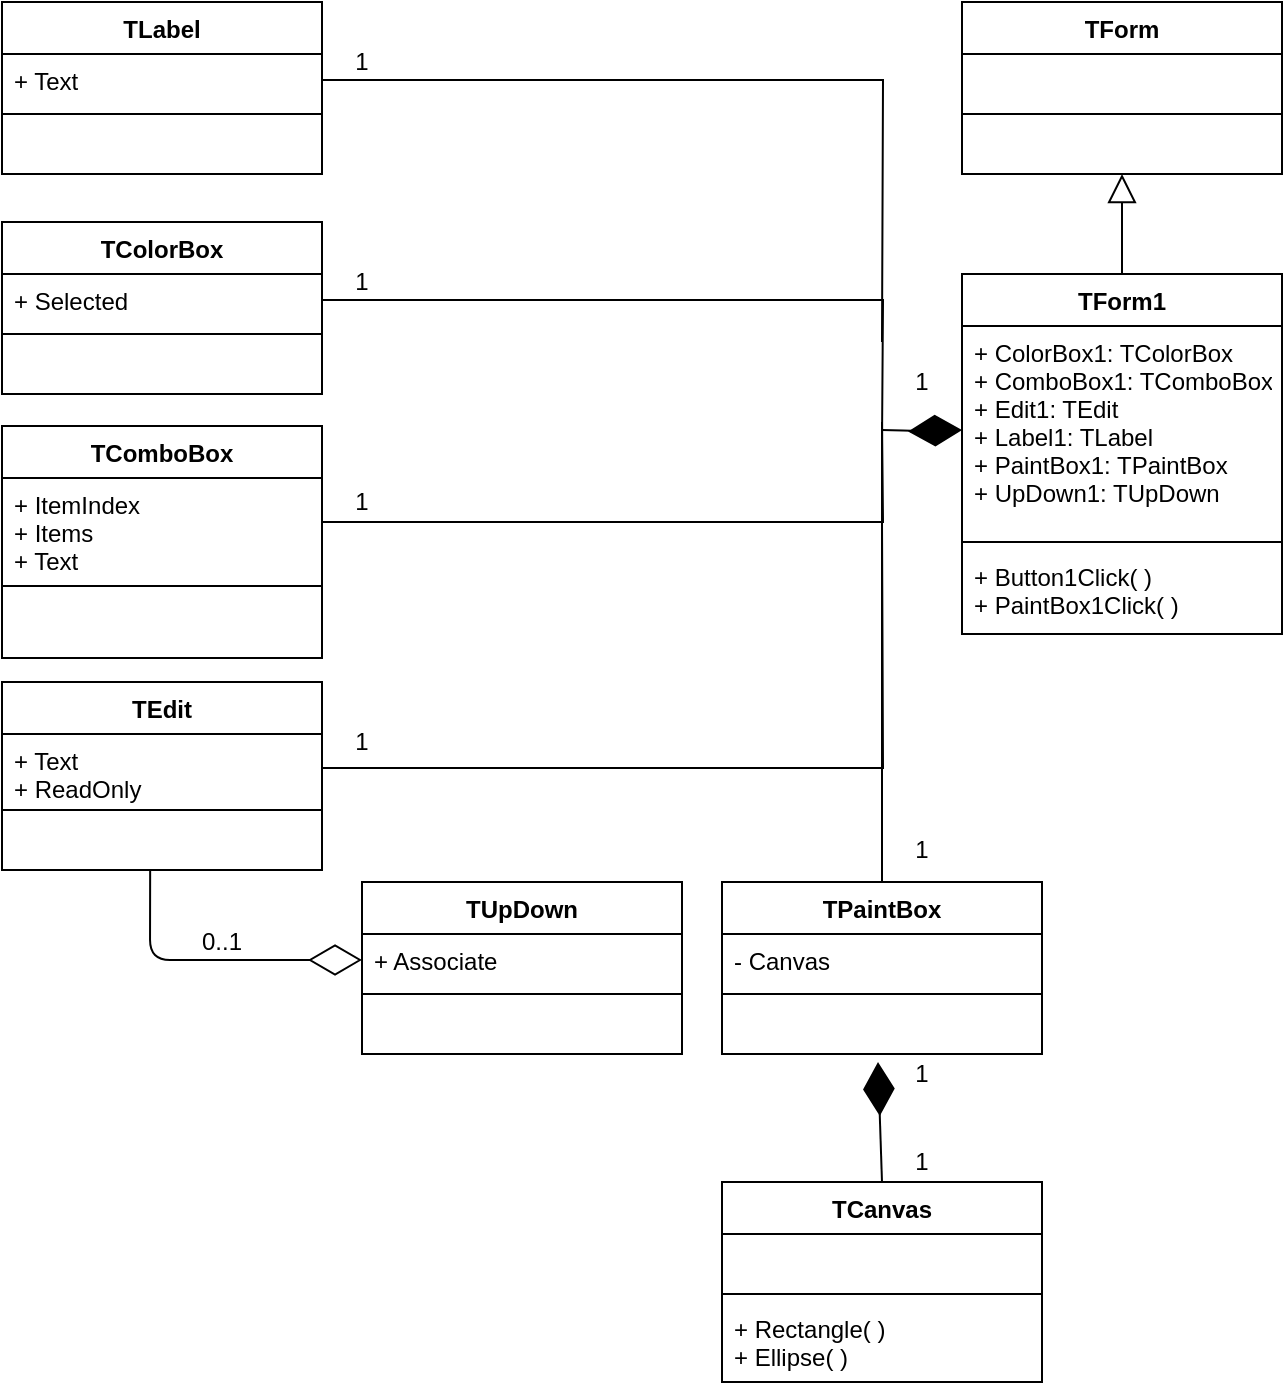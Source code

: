<mxfile version="12.4.2" type="device" pages="1"><diagram id="_DiwzPKWMQzfRlJ658Tm" name="Страница 1"><mxGraphModel dx="868" dy="510" grid="1" gridSize="10" guides="1" tooltips="1" connect="1" arrows="1" fold="1" page="1" pageScale="1" pageWidth="827" pageHeight="1169" math="0" shadow="0"><root><mxCell id="0"/><mxCell id="1" parent="0"/><mxCell id="qp5PRdaKPF74NqtYo7OO-1" value="TForm" style="swimlane;fontStyle=1;align=center;verticalAlign=top;childLayout=stackLayout;horizontal=1;startSize=26;horizontalStack=0;resizeParent=1;resizeParentMax=0;resizeLast=0;collapsible=1;marginBottom=0;" vertex="1" parent="1"><mxGeometry x="540" y="30" width="160" height="86" as="geometry"/></mxCell><mxCell id="qp5PRdaKPF74NqtYo7OO-2" value=" " style="text;strokeColor=none;fillColor=none;align=left;verticalAlign=top;spacingLeft=4;spacingRight=4;overflow=hidden;rotatable=0;points=[[0,0.5],[1,0.5]];portConstraint=eastwest;" vertex="1" parent="qp5PRdaKPF74NqtYo7OO-1"><mxGeometry y="26" width="160" height="26" as="geometry"/></mxCell><mxCell id="qp5PRdaKPF74NqtYo7OO-3" value="" style="line;strokeWidth=1;fillColor=none;align=left;verticalAlign=middle;spacingTop=-1;spacingLeft=3;spacingRight=3;rotatable=0;labelPosition=right;points=[];portConstraint=eastwest;" vertex="1" parent="qp5PRdaKPF74NqtYo7OO-1"><mxGeometry y="52" width="160" height="8" as="geometry"/></mxCell><mxCell id="qp5PRdaKPF74NqtYo7OO-4" value=" " style="text;strokeColor=none;fillColor=none;align=left;verticalAlign=top;spacingLeft=4;spacingRight=4;overflow=hidden;rotatable=0;points=[[0,0.5],[1,0.5]];portConstraint=eastwest;" vertex="1" parent="qp5PRdaKPF74NqtYo7OO-1"><mxGeometry y="60" width="160" height="26" as="geometry"/></mxCell><mxCell id="qp5PRdaKPF74NqtYo7OO-5" value="TForm1" style="swimlane;fontStyle=1;align=center;verticalAlign=top;childLayout=stackLayout;horizontal=1;startSize=26;horizontalStack=0;resizeParent=1;resizeParentMax=0;resizeLast=0;collapsible=1;marginBottom=0;" vertex="1" parent="1"><mxGeometry x="540" y="166" width="160" height="180" as="geometry"/></mxCell><mxCell id="qp5PRdaKPF74NqtYo7OO-6" value="+ ColorBox1: TColorBox&#10;+ ComboBox1: TComboBox&#10;+ Edit1: TEdit&#10;+ Label1: TLabel&#10;+ PaintBox1: TPaintBox&#10;+ UpDown1: TUpDown" style="text;strokeColor=none;fillColor=none;align=left;verticalAlign=top;spacingLeft=4;spacingRight=4;overflow=hidden;rotatable=0;points=[[0,0.5],[1,0.5]];portConstraint=eastwest;" vertex="1" parent="qp5PRdaKPF74NqtYo7OO-5"><mxGeometry y="26" width="160" height="104" as="geometry"/></mxCell><mxCell id="qp5PRdaKPF74NqtYo7OO-7" value="" style="line;strokeWidth=1;fillColor=none;align=left;verticalAlign=middle;spacingTop=-1;spacingLeft=3;spacingRight=3;rotatable=0;labelPosition=right;points=[];portConstraint=eastwest;" vertex="1" parent="qp5PRdaKPF74NqtYo7OO-5"><mxGeometry y="130" width="160" height="8" as="geometry"/></mxCell><mxCell id="qp5PRdaKPF74NqtYo7OO-8" value="+ Button1Click( )&#10;+ PaintBox1Click( )" style="text;strokeColor=none;fillColor=none;align=left;verticalAlign=top;spacingLeft=4;spacingRight=4;overflow=hidden;rotatable=0;points=[[0,0.5],[1,0.5]];portConstraint=eastwest;" vertex="1" parent="qp5PRdaKPF74NqtYo7OO-5"><mxGeometry y="138" width="160" height="42" as="geometry"/></mxCell><mxCell id="qp5PRdaKPF74NqtYo7OO-9" value="TLabel" style="swimlane;fontStyle=1;align=center;verticalAlign=top;childLayout=stackLayout;horizontal=1;startSize=26;horizontalStack=0;resizeParent=1;resizeParentMax=0;resizeLast=0;collapsible=1;marginBottom=0;" vertex="1" parent="1"><mxGeometry x="60" y="30" width="160" height="86" as="geometry"/></mxCell><mxCell id="qp5PRdaKPF74NqtYo7OO-10" value="+ Text" style="text;strokeColor=none;fillColor=none;align=left;verticalAlign=top;spacingLeft=4;spacingRight=4;overflow=hidden;rotatable=0;points=[[0,0.5],[1,0.5]];portConstraint=eastwest;" vertex="1" parent="qp5PRdaKPF74NqtYo7OO-9"><mxGeometry y="26" width="160" height="26" as="geometry"/></mxCell><mxCell id="qp5PRdaKPF74NqtYo7OO-11" value="" style="line;strokeWidth=1;fillColor=none;align=left;verticalAlign=middle;spacingTop=-1;spacingLeft=3;spacingRight=3;rotatable=0;labelPosition=right;points=[];portConstraint=eastwest;" vertex="1" parent="qp5PRdaKPF74NqtYo7OO-9"><mxGeometry y="52" width="160" height="8" as="geometry"/></mxCell><mxCell id="qp5PRdaKPF74NqtYo7OO-12" value=" " style="text;strokeColor=none;fillColor=none;align=left;verticalAlign=top;spacingLeft=4;spacingRight=4;overflow=hidden;rotatable=0;points=[[0,0.5],[1,0.5]];portConstraint=eastwest;" vertex="1" parent="qp5PRdaKPF74NqtYo7OO-9"><mxGeometry y="60" width="160" height="26" as="geometry"/></mxCell><mxCell id="qp5PRdaKPF74NqtYo7OO-13" value="TColorBox" style="swimlane;fontStyle=1;align=center;verticalAlign=top;childLayout=stackLayout;horizontal=1;startSize=26;horizontalStack=0;resizeParent=1;resizeParentMax=0;resizeLast=0;collapsible=1;marginBottom=0;" vertex="1" parent="1"><mxGeometry x="60" y="140" width="160" height="86" as="geometry"/></mxCell><mxCell id="qp5PRdaKPF74NqtYo7OO-14" value="+ Selected" style="text;strokeColor=none;fillColor=none;align=left;verticalAlign=top;spacingLeft=4;spacingRight=4;overflow=hidden;rotatable=0;points=[[0,0.5],[1,0.5]];portConstraint=eastwest;" vertex="1" parent="qp5PRdaKPF74NqtYo7OO-13"><mxGeometry y="26" width="160" height="26" as="geometry"/></mxCell><mxCell id="qp5PRdaKPF74NqtYo7OO-15" value="" style="line;strokeWidth=1;fillColor=none;align=left;verticalAlign=middle;spacingTop=-1;spacingLeft=3;spacingRight=3;rotatable=0;labelPosition=right;points=[];portConstraint=eastwest;" vertex="1" parent="qp5PRdaKPF74NqtYo7OO-13"><mxGeometry y="52" width="160" height="8" as="geometry"/></mxCell><mxCell id="qp5PRdaKPF74NqtYo7OO-16" value=" " style="text;strokeColor=none;fillColor=none;align=left;verticalAlign=top;spacingLeft=4;spacingRight=4;overflow=hidden;rotatable=0;points=[[0,0.5],[1,0.5]];portConstraint=eastwest;" vertex="1" parent="qp5PRdaKPF74NqtYo7OO-13"><mxGeometry y="60" width="160" height="26" as="geometry"/></mxCell><mxCell id="qp5PRdaKPF74NqtYo7OO-17" value="TComboBox" style="swimlane;fontStyle=1;align=center;verticalAlign=top;childLayout=stackLayout;horizontal=1;startSize=26;horizontalStack=0;resizeParent=1;resizeParentMax=0;resizeLast=0;collapsible=1;marginBottom=0;" vertex="1" parent="1"><mxGeometry x="60" y="242" width="160" height="116" as="geometry"/></mxCell><mxCell id="qp5PRdaKPF74NqtYo7OO-18" value="+ ItemIndex&#10;+ Items&#10;+ Text" style="text;strokeColor=none;fillColor=none;align=left;verticalAlign=top;spacingLeft=4;spacingRight=4;overflow=hidden;rotatable=0;points=[[0,0.5],[1,0.5]];portConstraint=eastwest;" vertex="1" parent="qp5PRdaKPF74NqtYo7OO-17"><mxGeometry y="26" width="160" height="44" as="geometry"/></mxCell><mxCell id="qp5PRdaKPF74NqtYo7OO-19" value="" style="line;strokeWidth=1;fillColor=none;align=left;verticalAlign=middle;spacingTop=-1;spacingLeft=3;spacingRight=3;rotatable=0;labelPosition=right;points=[];portConstraint=eastwest;" vertex="1" parent="qp5PRdaKPF74NqtYo7OO-17"><mxGeometry y="70" width="160" height="20" as="geometry"/></mxCell><mxCell id="qp5PRdaKPF74NqtYo7OO-20" value=" " style="text;strokeColor=none;fillColor=none;align=left;verticalAlign=top;spacingLeft=4;spacingRight=4;overflow=hidden;rotatable=0;points=[[0,0.5],[1,0.5]];portConstraint=eastwest;" vertex="1" parent="qp5PRdaKPF74NqtYo7OO-17"><mxGeometry y="90" width="160" height="26" as="geometry"/></mxCell><mxCell id="qp5PRdaKPF74NqtYo7OO-21" value="TEdit" style="swimlane;fontStyle=1;align=center;verticalAlign=top;childLayout=stackLayout;horizontal=1;startSize=26;horizontalStack=0;resizeParent=1;resizeParentMax=0;resizeLast=0;collapsible=1;marginBottom=0;" vertex="1" parent="1"><mxGeometry x="60" y="370" width="160" height="94" as="geometry"/></mxCell><mxCell id="qp5PRdaKPF74NqtYo7OO-22" value="+ Text&#10;+ ReadOnly" style="text;strokeColor=none;fillColor=none;align=left;verticalAlign=top;spacingLeft=4;spacingRight=4;overflow=hidden;rotatable=0;points=[[0,0.5],[1,0.5]];portConstraint=eastwest;" vertex="1" parent="qp5PRdaKPF74NqtYo7OO-21"><mxGeometry y="26" width="160" height="34" as="geometry"/></mxCell><mxCell id="qp5PRdaKPF74NqtYo7OO-23" value="" style="line;strokeWidth=1;fillColor=none;align=left;verticalAlign=middle;spacingTop=-1;spacingLeft=3;spacingRight=3;rotatable=0;labelPosition=right;points=[];portConstraint=eastwest;" vertex="1" parent="qp5PRdaKPF74NqtYo7OO-21"><mxGeometry y="60" width="160" height="8" as="geometry"/></mxCell><mxCell id="qp5PRdaKPF74NqtYo7OO-24" value=" " style="text;strokeColor=none;fillColor=none;align=left;verticalAlign=top;spacingLeft=4;spacingRight=4;overflow=hidden;rotatable=0;points=[[0,0.5],[1,0.5]];portConstraint=eastwest;" vertex="1" parent="qp5PRdaKPF74NqtYo7OO-21"><mxGeometry y="68" width="160" height="26" as="geometry"/></mxCell><mxCell id="qp5PRdaKPF74NqtYo7OO-43" style="edgeStyle=none;rounded=0;orthogonalLoop=1;jettySize=auto;html=1;exitX=0.5;exitY=0;exitDx=0;exitDy=0;endArrow=none;endFill=0;" edge="1" parent="1" source="qp5PRdaKPF74NqtYo7OO-25"><mxGeometry relative="1" as="geometry"><mxPoint x="500" y="240" as="targetPoint"/></mxGeometry></mxCell><mxCell id="qp5PRdaKPF74NqtYo7OO-25" value="TPaintBox" style="swimlane;fontStyle=1;align=center;verticalAlign=top;childLayout=stackLayout;horizontal=1;startSize=26;horizontalStack=0;resizeParent=1;resizeParentMax=0;resizeLast=0;collapsible=1;marginBottom=0;" vertex="1" parent="1"><mxGeometry x="420" y="470" width="160" height="86" as="geometry"/></mxCell><mxCell id="qp5PRdaKPF74NqtYo7OO-26" value="- Canvas" style="text;strokeColor=none;fillColor=none;align=left;verticalAlign=top;spacingLeft=4;spacingRight=4;overflow=hidden;rotatable=0;points=[[0,0.5],[1,0.5]];portConstraint=eastwest;" vertex="1" parent="qp5PRdaKPF74NqtYo7OO-25"><mxGeometry y="26" width="160" height="26" as="geometry"/></mxCell><mxCell id="qp5PRdaKPF74NqtYo7OO-27" value="" style="line;strokeWidth=1;fillColor=none;align=left;verticalAlign=middle;spacingTop=-1;spacingLeft=3;spacingRight=3;rotatable=0;labelPosition=right;points=[];portConstraint=eastwest;" vertex="1" parent="qp5PRdaKPF74NqtYo7OO-25"><mxGeometry y="52" width="160" height="8" as="geometry"/></mxCell><mxCell id="qp5PRdaKPF74NqtYo7OO-28" value=" " style="text;strokeColor=none;fillColor=none;align=left;verticalAlign=top;spacingLeft=4;spacingRight=4;overflow=hidden;rotatable=0;points=[[0,0.5],[1,0.5]];portConstraint=eastwest;" vertex="1" parent="qp5PRdaKPF74NqtYo7OO-25"><mxGeometry y="60" width="160" height="26" as="geometry"/></mxCell><mxCell id="qp5PRdaKPF74NqtYo7OO-29" value="TUpDown" style="swimlane;fontStyle=1;align=center;verticalAlign=top;childLayout=stackLayout;horizontal=1;startSize=26;horizontalStack=0;resizeParent=1;resizeParentMax=0;resizeLast=0;collapsible=1;marginBottom=0;" vertex="1" parent="1"><mxGeometry x="240" y="470" width="160" height="86" as="geometry"/></mxCell><mxCell id="qp5PRdaKPF74NqtYo7OO-30" value="+ Associate" style="text;strokeColor=none;fillColor=none;align=left;verticalAlign=top;spacingLeft=4;spacingRight=4;overflow=hidden;rotatable=0;points=[[0,0.5],[1,0.5]];portConstraint=eastwest;" vertex="1" parent="qp5PRdaKPF74NqtYo7OO-29"><mxGeometry y="26" width="160" height="26" as="geometry"/></mxCell><mxCell id="qp5PRdaKPF74NqtYo7OO-31" value="" style="line;strokeWidth=1;fillColor=none;align=left;verticalAlign=middle;spacingTop=-1;spacingLeft=3;spacingRight=3;rotatable=0;labelPosition=right;points=[];portConstraint=eastwest;" vertex="1" parent="qp5PRdaKPF74NqtYo7OO-29"><mxGeometry y="52" width="160" height="8" as="geometry"/></mxCell><mxCell id="qp5PRdaKPF74NqtYo7OO-32" value=" " style="text;strokeColor=none;fillColor=none;align=left;verticalAlign=top;spacingLeft=4;spacingRight=4;overflow=hidden;rotatable=0;points=[[0,0.5],[1,0.5]];portConstraint=eastwest;" vertex="1" parent="qp5PRdaKPF74NqtYo7OO-29"><mxGeometry y="60" width="160" height="26" as="geometry"/></mxCell><mxCell id="qp5PRdaKPF74NqtYo7OO-33" value="" style="endArrow=block;endFill=0;endSize=12;html=1;exitX=0.5;exitY=0;exitDx=0;exitDy=0;" edge="1" parent="1" source="qp5PRdaKPF74NqtYo7OO-5" target="qp5PRdaKPF74NqtYo7OO-4"><mxGeometry width="160" relative="1" as="geometry"><mxPoint x="290" y="170" as="sourcePoint"/><mxPoint x="640" y="130" as="targetPoint"/></mxGeometry></mxCell><mxCell id="qp5PRdaKPF74NqtYo7OO-35" value="TCanvas" style="swimlane;fontStyle=1;align=center;verticalAlign=top;childLayout=stackLayout;horizontal=1;startSize=26;horizontalStack=0;resizeParent=1;resizeParentMax=0;resizeLast=0;collapsible=1;marginBottom=0;" vertex="1" parent="1"><mxGeometry x="420" y="620" width="160" height="100" as="geometry"/></mxCell><mxCell id="qp5PRdaKPF74NqtYo7OO-36" value=" " style="text;strokeColor=none;fillColor=none;align=left;verticalAlign=top;spacingLeft=4;spacingRight=4;overflow=hidden;rotatable=0;points=[[0,0.5],[1,0.5]];portConstraint=eastwest;" vertex="1" parent="qp5PRdaKPF74NqtYo7OO-35"><mxGeometry y="26" width="160" height="26" as="geometry"/></mxCell><mxCell id="qp5PRdaKPF74NqtYo7OO-37" value="" style="line;strokeWidth=1;fillColor=none;align=left;verticalAlign=middle;spacingTop=-1;spacingLeft=3;spacingRight=3;rotatable=0;labelPosition=right;points=[];portConstraint=eastwest;" vertex="1" parent="qp5PRdaKPF74NqtYo7OO-35"><mxGeometry y="52" width="160" height="8" as="geometry"/></mxCell><mxCell id="qp5PRdaKPF74NqtYo7OO-38" value="+ Rectangle( )&#10;+ Ellipse( )" style="text;strokeColor=none;fillColor=none;align=left;verticalAlign=top;spacingLeft=4;spacingRight=4;overflow=hidden;rotatable=0;points=[[0,0.5],[1,0.5]];portConstraint=eastwest;" vertex="1" parent="qp5PRdaKPF74NqtYo7OO-35"><mxGeometry y="60" width="160" height="40" as="geometry"/></mxCell><mxCell id="qp5PRdaKPF74NqtYo7OO-39" value="" style="endArrow=diamondThin;endFill=0;endSize=24;html=1;entryX=0;entryY=0.5;entryDx=0;entryDy=0;exitX=0.463;exitY=1;exitDx=0;exitDy=0;exitPerimeter=0;" edge="1" parent="1" source="qp5PRdaKPF74NqtYo7OO-24" target="qp5PRdaKPF74NqtYo7OO-30"><mxGeometry width="160" relative="1" as="geometry"><mxPoint x="70" y="720" as="sourcePoint"/><mxPoint x="230" y="720" as="targetPoint"/><Array as="points"><mxPoint x="134" y="509"/></Array></mxGeometry></mxCell><mxCell id="qp5PRdaKPF74NqtYo7OO-40" value="" style="endArrow=diamondThin;endFill=1;endSize=24;html=1;exitX=0.5;exitY=0;exitDx=0;exitDy=0;" edge="1" parent="1" source="qp5PRdaKPF74NqtYo7OO-35"><mxGeometry width="160" relative="1" as="geometry"><mxPoint x="60" y="720" as="sourcePoint"/><mxPoint x="498" y="560" as="targetPoint"/></mxGeometry></mxCell><mxCell id="qp5PRdaKPF74NqtYo7OO-41" value="" style="endArrow=diamondThin;endFill=1;endSize=24;html=1;entryX=0;entryY=0.5;entryDx=0;entryDy=0;edgeStyle=orthogonalEdgeStyle;" edge="1" parent="1" target="qp5PRdaKPF74NqtYo7OO-6"><mxGeometry width="160" relative="1" as="geometry"><mxPoint x="500" y="244" as="sourcePoint"/><mxPoint x="220" y="730" as="targetPoint"/></mxGeometry></mxCell><mxCell id="qp5PRdaKPF74NqtYo7OO-44" style="edgeStyle=orthogonalEdgeStyle;rounded=0;orthogonalLoop=1;jettySize=auto;html=1;exitX=1;exitY=0.5;exitDx=0;exitDy=0;endArrow=none;endFill=0;" edge="1" parent="1" source="qp5PRdaKPF74NqtYo7OO-14"><mxGeometry relative="1" as="geometry"><mxPoint x="500" y="250" as="targetPoint"/></mxGeometry></mxCell><mxCell id="qp5PRdaKPF74NqtYo7OO-45" style="edgeStyle=orthogonalEdgeStyle;rounded=0;orthogonalLoop=1;jettySize=auto;html=1;exitX=1;exitY=0.5;exitDx=0;exitDy=0;endArrow=none;endFill=0;" edge="1" parent="1" source="qp5PRdaKPF74NqtYo7OO-18"><mxGeometry relative="1" as="geometry"><mxPoint x="500" y="240" as="targetPoint"/></mxGeometry></mxCell><mxCell id="qp5PRdaKPF74NqtYo7OO-46" style="edgeStyle=orthogonalEdgeStyle;rounded=0;orthogonalLoop=1;jettySize=auto;html=1;exitX=1;exitY=0.5;exitDx=0;exitDy=0;endArrow=none;endFill=0;" edge="1" parent="1" source="qp5PRdaKPF74NqtYo7OO-22"><mxGeometry relative="1" as="geometry"><mxPoint x="500" y="290" as="targetPoint"/></mxGeometry></mxCell><mxCell id="qp5PRdaKPF74NqtYo7OO-47" style="edgeStyle=orthogonalEdgeStyle;rounded=0;orthogonalLoop=1;jettySize=auto;html=1;exitX=1;exitY=0.5;exitDx=0;exitDy=0;endArrow=none;endFill=0;" edge="1" parent="1" source="qp5PRdaKPF74NqtYo7OO-10"><mxGeometry relative="1" as="geometry"><mxPoint x="500" y="200" as="targetPoint"/></mxGeometry></mxCell><mxCell id="qp5PRdaKPF74NqtYo7OO-48" value="1" style="text;html=1;strokeColor=none;fillColor=none;align=center;verticalAlign=middle;whiteSpace=wrap;rounded=0;" vertex="1" parent="1"><mxGeometry x="500" y="210" width="40" height="20" as="geometry"/></mxCell><mxCell id="qp5PRdaKPF74NqtYo7OO-51" value="1" style="text;html=1;strokeColor=none;fillColor=none;align=center;verticalAlign=middle;whiteSpace=wrap;rounded=0;" vertex="1" parent="1"><mxGeometry x="220" y="270" width="40" height="20" as="geometry"/></mxCell><mxCell id="qp5PRdaKPF74NqtYo7OO-54" value="1" style="text;html=1;strokeColor=none;fillColor=none;align=center;verticalAlign=middle;whiteSpace=wrap;rounded=0;" vertex="1" parent="1"><mxGeometry x="220" y="390" width="40" height="20" as="geometry"/></mxCell><mxCell id="qp5PRdaKPF74NqtYo7OO-55" value="1" style="text;html=1;strokeColor=none;fillColor=none;align=center;verticalAlign=middle;whiteSpace=wrap;rounded=0;" vertex="1" parent="1"><mxGeometry x="220" y="160" width="40" height="20" as="geometry"/></mxCell><mxCell id="qp5PRdaKPF74NqtYo7OO-56" value="1" style="text;html=1;strokeColor=none;fillColor=none;align=center;verticalAlign=middle;whiteSpace=wrap;rounded=0;" vertex="1" parent="1"><mxGeometry x="220" y="50" width="40" height="20" as="geometry"/></mxCell><mxCell id="qp5PRdaKPF74NqtYo7OO-59" value="0..1" style="text;html=1;strokeColor=none;fillColor=none;align=center;verticalAlign=middle;whiteSpace=wrap;rounded=0;" vertex="1" parent="1"><mxGeometry x="150" y="490" width="40" height="20" as="geometry"/></mxCell><mxCell id="qp5PRdaKPF74NqtYo7OO-60" value="1" style="text;html=1;strokeColor=none;fillColor=none;align=center;verticalAlign=middle;whiteSpace=wrap;rounded=0;" vertex="1" parent="1"><mxGeometry x="500" y="600" width="40" height="20" as="geometry"/></mxCell><mxCell id="qp5PRdaKPF74NqtYo7OO-62" value="1" style="text;html=1;strokeColor=none;fillColor=none;align=center;verticalAlign=middle;whiteSpace=wrap;rounded=0;" vertex="1" parent="1"><mxGeometry x="500" y="556" width="40" height="20" as="geometry"/></mxCell><mxCell id="qp5PRdaKPF74NqtYo7OO-63" value="1" style="text;html=1;strokeColor=none;fillColor=none;align=center;verticalAlign=middle;whiteSpace=wrap;rounded=0;" vertex="1" parent="1"><mxGeometry x="500" y="444" width="40" height="20" as="geometry"/></mxCell></root></mxGraphModel></diagram></mxfile>